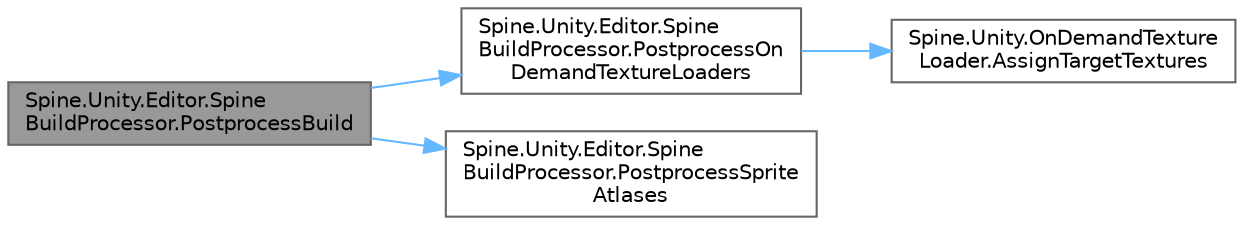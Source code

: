 digraph "Spine.Unity.Editor.SpineBuildProcessor.PostprocessBuild"
{
 // LATEX_PDF_SIZE
  bgcolor="transparent";
  edge [fontname=Helvetica,fontsize=10,labelfontname=Helvetica,labelfontsize=10];
  node [fontname=Helvetica,fontsize=10,shape=box,height=0.2,width=0.4];
  rankdir="LR";
  Node1 [id="Node000001",label="Spine.Unity.Editor.Spine\lBuildProcessor.PostprocessBuild",height=0.2,width=0.4,color="gray40", fillcolor="grey60", style="filled", fontcolor="black",tooltip=" "];
  Node1 -> Node2 [id="edge1_Node000001_Node000002",color="steelblue1",style="solid",tooltip=" "];
  Node2 [id="Node000002",label="Spine.Unity.Editor.Spine\lBuildProcessor.PostprocessOn\lDemandTextureLoaders",height=0.2,width=0.4,color="grey40", fillcolor="white", style="filled",URL="$class_spine_1_1_unity_1_1_editor_1_1_spine_build_processor.html#a8ac5c0ce7c482ea51a4ad543bd18aa14",tooltip=" "];
  Node2 -> Node3 [id="edge2_Node000002_Node000003",color="steelblue1",style="solid",tooltip=" "];
  Node3 [id="Node000003",label="Spine.Unity.OnDemandTexture\lLoader.AssignTargetTextures",height=0.2,width=0.4,color="grey40", fillcolor="white", style="filled",URL="$class_spine_1_1_unity_1_1_on_demand_texture_loader.html#a81dfd79c6d283ee618862813d2e13202",tooltip="Assigns previously setup target textures at each Material where placeholder textures are setup."];
  Node1 -> Node4 [id="edge3_Node000001_Node000004",color="steelblue1",style="solid",tooltip=" "];
  Node4 [id="Node000004",label="Spine.Unity.Editor.Spine\lBuildProcessor.PostprocessSprite\lAtlases",height=0.2,width=0.4,color="grey40", fillcolor="white", style="filled",URL="$class_spine_1_1_unity_1_1_editor_1_1_spine_build_processor.html#a7966daeffe1f4bdda43febab91374192",tooltip=" "];
}
